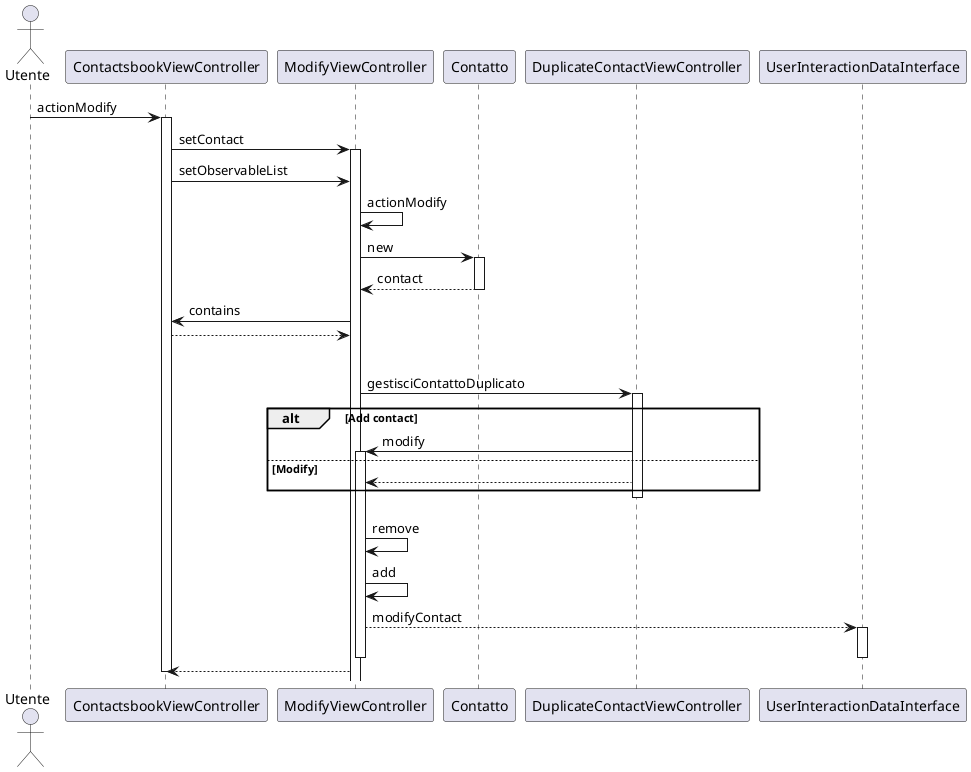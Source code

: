 @startuml
actor Utente
participant ContactsbookViewController
participant ModifyViewController
participant "Contatto" as Contact
participant DuplicateContactViewController
participant UserInteractionDataInterface


Utente -> ContactsbookViewController: actionModify
activate ContactsbookViewController
ContactsbookViewController->ModifyViewController: setContact
activate ModifyViewController
ContactsbookViewController->ModifyViewController: setObservableList
ModifyViewController -> ModifyViewController: actionModify
ModifyViewController->Contact: new
activate Contact
Contact-->ModifyViewController: contact
deactivate Contact
ModifyViewController->ContactsbookViewController: contains
ContactsbookViewController-->ModifyViewController
alt Contatto duplicato
    ModifyViewController -> DuplicateContactViewController: gestisciContattoDuplicato
    activate DuplicateContactViewController
    alt Add contact
        DuplicateContactViewController->ModifyViewController: modify
    activate ModifyViewController
    else Modify
        DuplicateContactViewController-->ModifyViewController
    end
    deactivate DuplicateContactViewController 
else Contatto non duplicato
ModifyViewController->ModifyViewController: remove
ModifyViewController->ModifyViewController: add
ModifyViewController-->UserInteractionDataInterface: modifyContact
activate UserInteractionDataInterface
deactivate ModifyViewController
deactivate UserInteractionDataInterface
ModifyViewController-->ContactsbookViewController
deactivate ContactsbookViewController
@enduml 